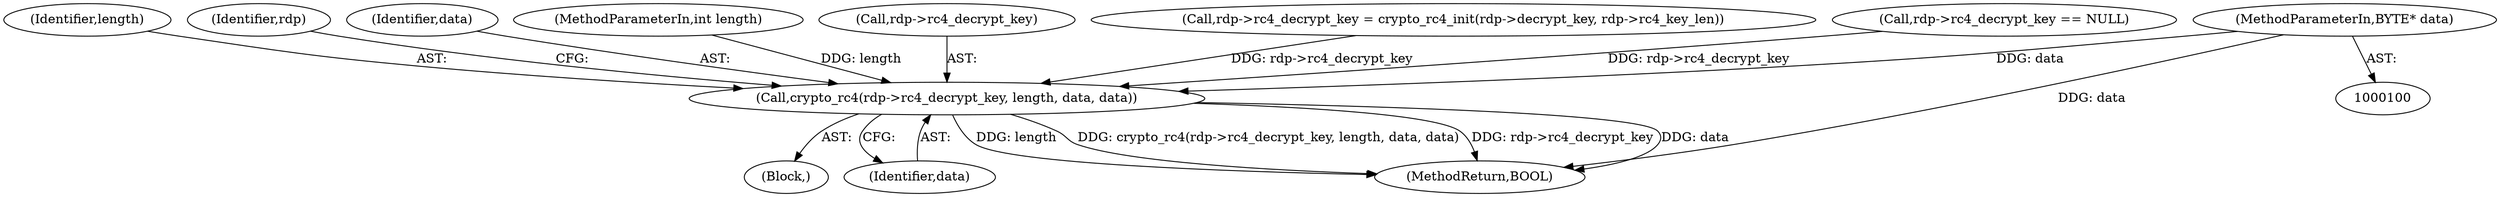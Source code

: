 digraph "0_FreeRDP_7d58aac24fe20ffaad7bd9b40c9ddf457c1b06e7_0@pointer" {
"1000101" [label="(MethodParameterIn,BYTE* data)"];
"1000150" [label="(Call,crypto_rc4(rdp->rc4_decrypt_key, length, data, data))"];
"1000104" [label="(Block,)"];
"1000156" [label="(Identifier,data)"];
"1000154" [label="(Identifier,length)"];
"1000150" [label="(Call,crypto_rc4(rdp->rc4_decrypt_key, length, data, data))"];
"1000159" [label="(Identifier,rdp)"];
"1000155" [label="(Identifier,data)"];
"1000102" [label="(MethodParameterIn,int length)"];
"1000151" [label="(Call,rdp->rc4_decrypt_key)"];
"1000134" [label="(Call,rdp->rc4_decrypt_key = crypto_rc4_init(rdp->decrypt_key, rdp->rc4_key_len))"];
"1000106" [label="(Call,rdp->rc4_decrypt_key == NULL)"];
"1000168" [label="(MethodReturn,BOOL)"];
"1000101" [label="(MethodParameterIn,BYTE* data)"];
"1000101" -> "1000100"  [label="AST: "];
"1000101" -> "1000168"  [label="DDG: data"];
"1000101" -> "1000150"  [label="DDG: data"];
"1000150" -> "1000104"  [label="AST: "];
"1000150" -> "1000156"  [label="CFG: "];
"1000151" -> "1000150"  [label="AST: "];
"1000154" -> "1000150"  [label="AST: "];
"1000155" -> "1000150"  [label="AST: "];
"1000156" -> "1000150"  [label="AST: "];
"1000159" -> "1000150"  [label="CFG: "];
"1000150" -> "1000168"  [label="DDG: length"];
"1000150" -> "1000168"  [label="DDG: crypto_rc4(rdp->rc4_decrypt_key, length, data, data)"];
"1000150" -> "1000168"  [label="DDG: rdp->rc4_decrypt_key"];
"1000150" -> "1000168"  [label="DDG: data"];
"1000106" -> "1000150"  [label="DDG: rdp->rc4_decrypt_key"];
"1000134" -> "1000150"  [label="DDG: rdp->rc4_decrypt_key"];
"1000102" -> "1000150"  [label="DDG: length"];
}
